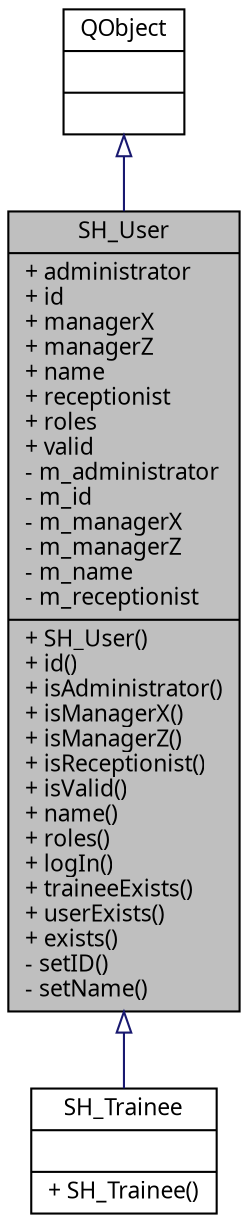 digraph "SH_User"
{
 // INTERACTIVE_SVG=YES
  bgcolor="transparent";
  edge [fontname="Verdana",fontsize="11",labelfontname="Verdana",labelfontsize="11"];
  node [fontname="Verdana",fontsize="11",shape=record];
  Node1 [label="{SH_User\n|+ administrator\l+ id\l+ managerX\l+ managerZ\l+ name\l+ receptionist\l+ roles\l+ valid\l- m_administrator\l- m_id\l- m_managerX\l- m_managerZ\l- m_name\l- m_receptionist\l|+ SH_User()\l+ id()\l+ isAdministrator()\l+ isManagerX()\l+ isManagerZ()\l+ isReceptionist()\l+ isValid()\l+ name()\l+ roles()\l+ logIn()\l+ traineeExists()\l+ userExists()\l+ exists()\l- setID()\l- setName()\l}",height=0.2,width=0.4,color="black", fillcolor="grey75", style="filled" fontcolor="black"];
  Node2 -> Node1 [dir="back",color="midnightblue",fontsize="11",style="solid",arrowtail="onormal",fontname="Verdana"];
  Node2 [label="{QObject\n||}",height=0.2,width=0.4,color="black",URL="$classQObject.html"];
  Node1 -> Node3 [dir="back",color="midnightblue",fontsize="11",style="solid",arrowtail="onormal",fontname="Verdana"];
  Node3 [label="{SH_Trainee\n||+ SH_Trainee()\l}",height=0.2,width=0.4,color="black",URL="$classSH__Trainee.html"];
}
